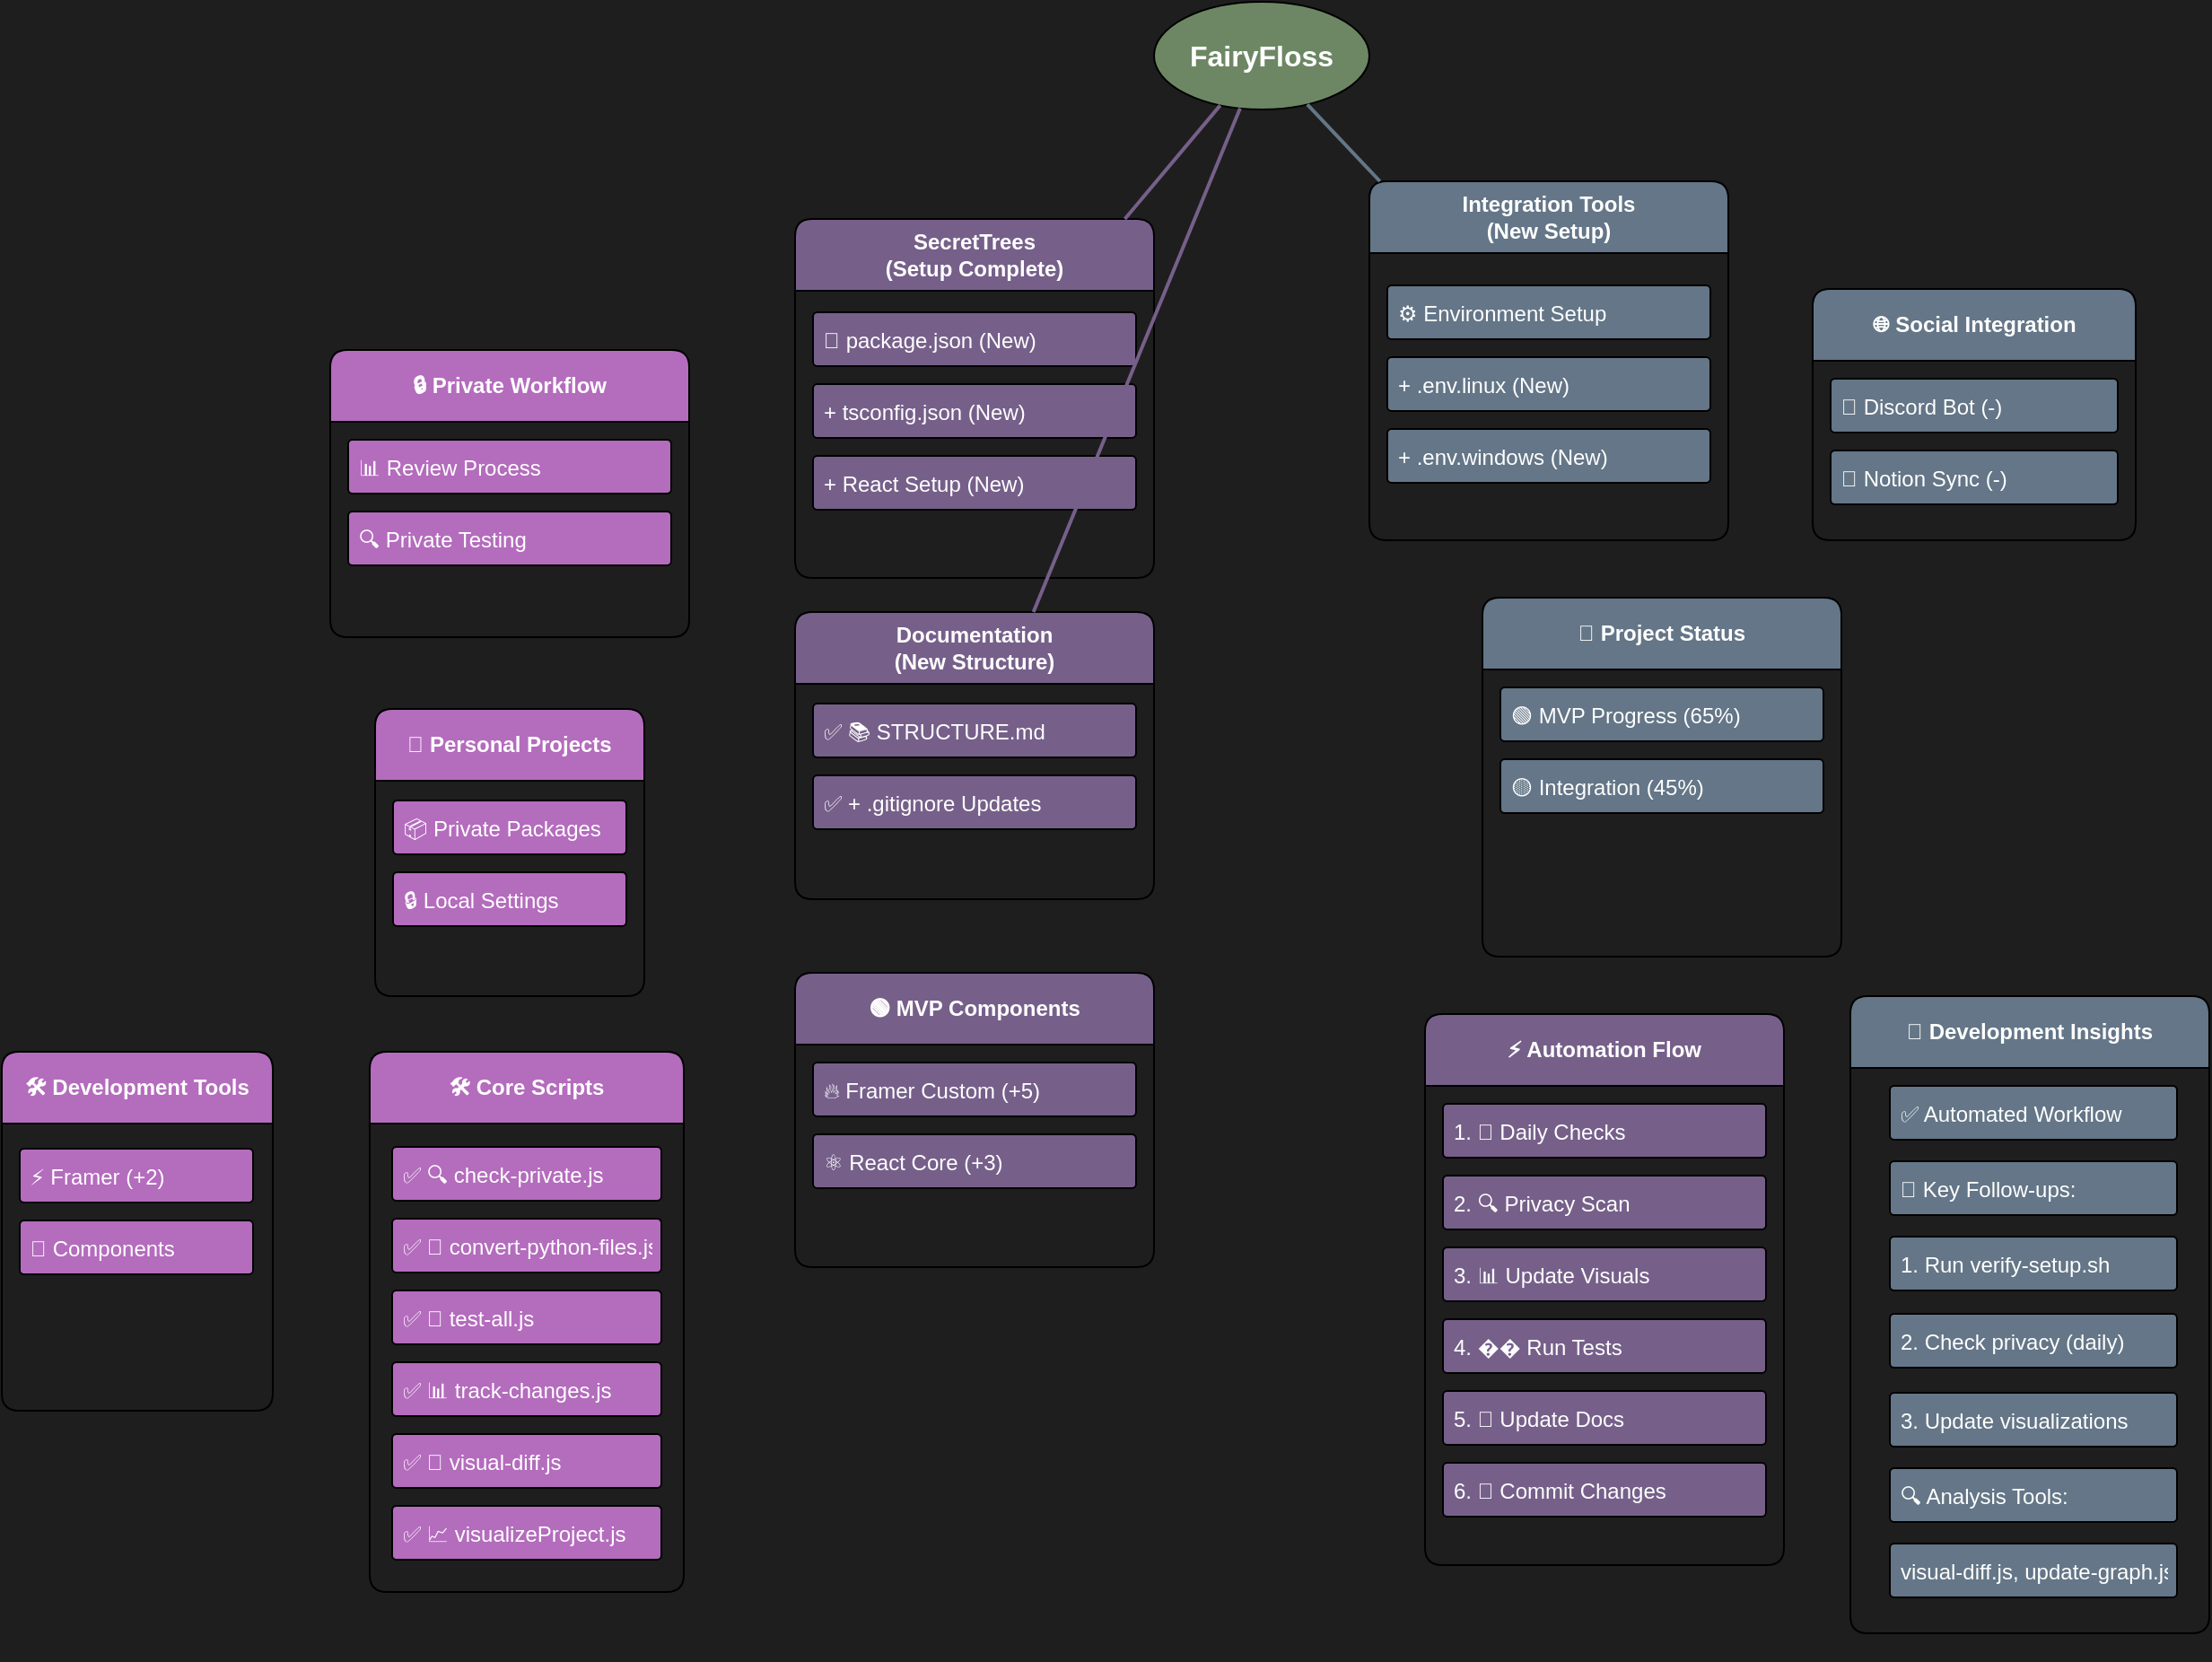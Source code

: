 <mxfile>
    <diagram id="prtHgNgQTEPvFCAcTncT" name="Page-1">
        <mxGraphModel dx="2157" dy="631" grid="0" gridSize="10" guides="1" tooltips="1" connect="1" arrows="1" fold="1" page="1" pageScale="1" pageWidth="1169" pageHeight="827" background="light-dark(#1E1E1E,#1A1A1A)" math="0" shadow="0">
            <root>
                <mxCell id="0"/>
                <mxCell id="1" parent="0"/>
                <mxCell id="2" value="FairyFloss" style="ellipse;whiteSpace=wrap;html=1;fillColor=#6d8764;strokeColor=default;fontSize=16;fontStyle=1;rounded=1;fontColor=#ffffff;shadow=0;" parent="1" vertex="1">
                    <mxGeometry x="320" y="180" width="120" height="60" as="geometry"/>
                </mxCell>
                <mxCell id="3" value="SecretTrees&#xa;(Setup Complete)" style="swimlane;whiteSpace=wrap;html=1;fillColor=#76608a;strokeColor=default;startSize=40;rounded=1;fontColor=#ffffff;arcSize=8;" parent="1" vertex="1">
                    <mxGeometry x="120" y="301" width="200" height="200" as="geometry"/>
                </mxCell>
                <mxCell id="5" value="📄 package.json (New)" style="text;strokeColor=default;fillColor=#76608a;align=left;verticalAlign=middle;spacingLeft=4;spacingRight=4;overflow=hidden;points=[[0,0.5],[1,0.5]];portConstraint=eastwest;rotatable=0;rounded=1;fontColor=#ffffff;arcSize=8;" parent="3" vertex="1">
                    <mxGeometry x="10" y="52" width="180" height="30" as="geometry"/>
                </mxCell>
                <mxCell id="6" value="+ tsconfig.json (New)" style="text;strokeColor=default;fillColor=#76608a;align=left;verticalAlign=middle;spacingLeft=4;spacingRight=4;overflow=hidden;points=[[0,0.5],[1,0.5]];portConstraint=eastwest;rotatable=0;rounded=1;fontColor=#ffffff;arcSize=8;" parent="3" vertex="1">
                    <mxGeometry x="10" y="92" width="180" height="30" as="geometry"/>
                </mxCell>
                <mxCell id="7" value="+ React Setup (New)" style="text;strokeColor=default;fillColor=#76608a;align=left;verticalAlign=middle;spacingLeft=4;spacingRight=4;overflow=hidden;points=[[0,0.5],[1,0.5]];portConstraint=eastwest;rotatable=0;rounded=1;fontColor=#ffffff;arcSize=8;" parent="3" vertex="1">
                    <mxGeometry x="10" y="132" width="180" height="30" as="geometry"/>
                </mxCell>
                <mxCell id="4" value="Integration Tools&#xa;(New Setup)" style="swimlane;whiteSpace=wrap;html=1;fillColor=#647687;strokeColor=default;startSize=40;rounded=1;fontColor=#ffffff;arcSize=8;" parent="1" vertex="1">
                    <mxGeometry x="440" y="280" width="200" height="200" as="geometry"/>
                </mxCell>
                <mxCell id="8" value="⚙️ Environment Setup" style="text;strokeColor=default;fillColor=#647687;align=left;verticalAlign=middle;spacingLeft=4;spacingRight=4;overflow=hidden;points=[[0,0.5],[1,0.5]];portConstraint=eastwest;rotatable=0;rounded=1;fontColor=#ffffff;arcSize=8;" parent="4" vertex="1">
                    <mxGeometry x="10" y="58" width="180" height="30" as="geometry"/>
                </mxCell>
                <mxCell id="9" value="+ .env.linux (New)" style="text;strokeColor=default;fillColor=#647687;align=left;verticalAlign=middle;spacingLeft=4;spacingRight=4;overflow=hidden;points=[[0,0.5],[1,0.5]];portConstraint=eastwest;rotatable=0;rounded=1;fontColor=#ffffff;arcSize=8;" parent="4" vertex="1">
                    <mxGeometry x="10" y="98" width="180" height="30" as="geometry"/>
                </mxCell>
                <mxCell id="10" value="+ .env.windows (New)" style="text;strokeColor=default;fillColor=#647687;align=left;verticalAlign=middle;spacingLeft=4;spacingRight=4;overflow=hidden;points=[[0,0.5],[1,0.5]];portConstraint=eastwest;rotatable=0;rounded=1;fontColor=#ffffff;arcSize=8;" parent="4" vertex="1">
                    <mxGeometry x="10" y="138" width="180" height="30" as="geometry"/>
                </mxCell>
                <mxCell id="13" value="Documentation&#xa;(New Structure)" style="swimlane;whiteSpace=wrap;html=1;fillColor=#76608a;strokeColor=default;startSize=40;rounded=1;fontColor=#ffffff;arcSize=8;" parent="1" vertex="1">
                    <mxGeometry x="120" y="520" width="200" height="160" as="geometry"/>
                </mxCell>
                <mxCell id="14" value="✅ 📚 STRUCTURE.md" style="text;strokeColor=default;fillColor=#76608a;align=left;verticalAlign=middle;spacingLeft=4;spacingRight=4;overflow=hidden;points=[[0,0.5],[1,0.5]];portConstraint=eastwest;rotatable=0;rounded=1;fontColor=#ffffff;arcSize=8;" parent="13" vertex="1">
                    <mxGeometry x="10" y="51" width="180" height="30" as="geometry"/>
                </mxCell>
                <mxCell id="15" value="✅ + .gitignore Updates" style="text;strokeColor=default;fillColor=#76608a;align=left;verticalAlign=middle;spacingLeft=4;spacingRight=4;overflow=hidden;points=[[0,0.5],[1,0.5]];portConstraint=eastwest;rotatable=0;rounded=1;fontColor=#ffffff;arcSize=8;" parent="13" vertex="1">
                    <mxGeometry x="10" y="91" width="180" height="30" as="geometry"/>
                </mxCell>
                <mxCell id="11" style="endArrow=none;html=1;strokeColor=#76608a;strokeWidth=2;rounded=1;arcSize=8;" parent="1" source="2" target="3" edge="1">
                    <mxGeometry relative="1" as="geometry"/>
                </mxCell>
                <mxCell id="12" style="endArrow=none;html=1;strokeColor=#647687;strokeWidth=2;rounded=1;arcSize=8;" parent="1" source="2" target="4" edge="1">
                    <mxGeometry relative="1" as="geometry"/>
                </mxCell>
                <mxCell id="16" style="endArrow=none;html=1;strokeColor=#76608a;strokeWidth=2;rounded=1;arcSize=8;" parent="1" source="2" target="13" edge="1">
                    <mxGeometry relative="1" as="geometry"/>
                </mxCell>
                <mxCell id="17" value="🌳 Personal Projects" style="swimlane;whiteSpace=wrap;html=1;fillColor=#b46cbd;strokeColor=default;startSize=40;rounded=1;fontColor=#ffffff;arcSize=8;" parent="1" vertex="1">
                    <mxGeometry x="-114" y="574" width="150" height="160" as="geometry"/>
                </mxCell>
                <mxCell id="18" value="📦 Private Packages" style="text;strokeColor=default;fillColor=#b46cbd;align=left;verticalAlign=middle;spacingLeft=4;spacingRight=4;overflow=hidden;points=[[0,0.5],[1,0.5]];portConstraint=eastwest;rotatable=0;rounded=1;fontColor=#ffffff;arcSize=8;" parent="17" vertex="1">
                    <mxGeometry x="10" y="51" width="130" height="30" as="geometry"/>
                </mxCell>
                <mxCell id="21" value="🔒 Local Settings" style="text;strokeColor=default;fillColor=#b46cbd;align=left;verticalAlign=middle;spacingLeft=4;spacingRight=4;overflow=hidden;points=[[0,0.5],[1,0.5]];portConstraint=eastwest;rotatable=0;rounded=1;fontColor=#ffffff;arcSize=8;" parent="17" vertex="1">
                    <mxGeometry x="10" y="91" width="130" height="30" as="geometry"/>
                </mxCell>
                <mxCell id="19" value="🔄 Project Status" style="swimlane;whiteSpace=wrap;html=1;fillColor=#647687;strokeColor=default;startSize=40;rounded=1;fontColor=#ffffff;arcSize=8;" parent="1" vertex="1">
                    <mxGeometry x="503" y="512" width="200" height="200" as="geometry"/>
                </mxCell>
                <mxCell id="20" value="🟢 MVP Progress (65%)" style="text;strokeColor=default;fillColor=#647687;align=left;verticalAlign=middle;spacingLeft=4;spacingRight=4;overflow=hidden;points=[[0,0.5],[1,0.5]];portConstraint=eastwest;rotatable=0;rounded=1;fontColor=#ffffff;arcSize=8;" parent="19" vertex="1">
                    <mxGeometry x="10" y="50" width="180" height="30" as="geometry"/>
                </mxCell>
                <mxCell id="22" value="🟡 Integration (45%)" style="text;strokeColor=default;fillColor=#647687;align=left;verticalAlign=middle;spacingLeft=4;spacingRight=4;overflow=hidden;points=[[0,0.5],[1,0.5]];portConstraint=eastwest;rotatable=0;rounded=1;fontColor=#ffffff;arcSize=8;" parent="19" vertex="1">
                    <mxGeometry x="10" y="90" width="180" height="30" as="geometry"/>
                </mxCell>
                <mxCell id="23" value="🟢 MVP Components" style="swimlane;whiteSpace=wrap;html=1;fillColor=#76608a;strokeColor=default;startSize=40;rounded=1;fontColor=#ffffff;arcSize=8;" parent="1" vertex="1">
                    <mxGeometry x="120" y="721" width="200" height="164" as="geometry"/>
                </mxCell>
                <mxCell id="24" value="🔥 Framer Custom (+5)" style="text;strokeColor=default;fillColor=#76608a;align=left;verticalAlign=middle;spacingLeft=4;spacingRight=4;overflow=hidden;points=[[0,0.5],[1,0.5]];portConstraint=eastwest;rotatable=0;rounded=1;fontColor=#ffffff;arcSize=8;" parent="23" vertex="1">
                    <mxGeometry x="10" y="50" width="180" height="30" as="geometry"/>
                </mxCell>
                <mxCell id="25" value="⚛️ React Core (+3)" style="text;strokeColor=default;fillColor=#76608a;align=left;verticalAlign=middle;spacingLeft=4;spacingRight=4;overflow=hidden;points=[[0,0.5],[1,0.5]];portConstraint=eastwest;rotatable=0;rounded=1;fontColor=#ffffff;arcSize=8;" parent="23" vertex="1">
                    <mxGeometry x="10" y="90" width="180" height="30" as="geometry"/>
                </mxCell>
                <mxCell id="29" value="🛠️ Development Tools" style="swimlane;whiteSpace=wrap;html=1;fillColor=#b46cbd;strokeColor=default;startSize=40;rounded=1;fontColor=#ffffff;arcSize=8;" parent="1" vertex="1">
                    <mxGeometry x="-322" y="765" width="151" height="200" as="geometry"/>
                </mxCell>
                <mxCell id="30" value="⚡ Framer (+2)" style="text;strokeColor=default;fillColor=#b46cbd;align=left;verticalAlign=middle;spacingLeft=4;spacingRight=4;overflow=hidden;points=[[0,0.5],[1,0.5]];portConstraint=eastwest;rotatable=0;rounded=1;fontColor=#ffffff;arcSize=8;" parent="29" vertex="1">
                    <mxGeometry x="10" y="54" width="130" height="30" as="geometry"/>
                </mxCell>
                <mxCell id="31" value="🎨 Components" style="text;strokeColor=default;fillColor=#b46cbd;align=left;verticalAlign=middle;spacingLeft=4;spacingRight=4;overflow=hidden;points=[[0,0.5],[1,0.5]];portConstraint=eastwest;rotatable=0;rounded=1;fontColor=#ffffff;arcSize=8;" parent="29" vertex="1">
                    <mxGeometry x="10" y="94" width="130" height="30" as="geometry"/>
                </mxCell>
                <mxCell id="26" value="🌐 Social Integration" style="swimlane;whiteSpace=wrap;html=1;fillColor=#647687;strokeColor=default;startSize=40;rounded=1;fontColor=#ffffff;arcSize=8;" parent="1" vertex="1">
                    <mxGeometry x="687" y="340" width="180" height="140" as="geometry"/>
                </mxCell>
                <mxCell id="27" value="🤖 Discord Bot (-)" style="text;strokeColor=default;fillColor=#647687;align=left;verticalAlign=middle;spacingLeft=4;spacingRight=4;overflow=hidden;points=[[0,0.5],[1,0.5]];portConstraint=eastwest;rotatable=0;rounded=1;fontColor=#ffffff;arcSize=8;" parent="26" vertex="1">
                    <mxGeometry x="10" y="50" width="160" height="30" as="geometry"/>
                </mxCell>
                <mxCell id="28" value="📝 Notion Sync (-)" style="text;strokeColor=default;fillColor=#647687;align=left;verticalAlign=middle;spacingLeft=4;spacingRight=4;overflow=hidden;points=[[0,0.5],[1,0.5]];portConstraint=eastwest;rotatable=0;rounded=1;fontColor=#ffffff;arcSize=8;" parent="26" vertex="1">
                    <mxGeometry x="10" y="90" width="160" height="30" as="geometry"/>
                </mxCell>
                <mxCell id="32" value="🔒 Private Workflow" style="swimlane;whiteSpace=wrap;html=1;fillColor=#b46cbd;strokeColor=default;startSize=40;rounded=1;fontColor=#ffffff;arcSize=8;" parent="1" vertex="1">
                    <mxGeometry x="-139" y="374" width="200" height="160" as="geometry"/>
                </mxCell>
                <mxCell id="33" value="📊 Review Process" style="text;strokeColor=default;fillColor=#b46cbd;align=left;verticalAlign=middle;spacingLeft=4;spacingRight=4;overflow=hidden;points=[[0,0.5],[1,0.5]];portConstraint=eastwest;rotatable=0;rounded=1;fontColor=#ffffff;arcSize=8;" parent="32" vertex="1">
                    <mxGeometry x="10" y="50" width="180" height="30" as="geometry"/>
                </mxCell>
                <mxCell id="34" value="🔍 Private Testing" style="text;strokeColor=default;fillColor=#b46cbd;align=left;verticalAlign=middle;spacingLeft=4;spacingRight=4;overflow=hidden;points=[[0,0.5],[1,0.5]];portConstraint=eastwest;rotatable=0;rounded=1;fontColor=#ffffff;arcSize=8;" parent="32" vertex="1">
                    <mxGeometry x="10" y="90" width="180" height="30" as="geometry"/>
                </mxCell>
                <mxCell id="coreScripts" value="🛠️ Core Scripts" style="swimlane;whiteSpace=wrap;html=1;fillColor=#b46cbd;strokeColor=default;startSize=40;rounded=1;fontColor=#ffffff;arcSize=8;" vertex="1" parent="1">
                    <mxGeometry x="-117" y="765" width="175" height="301" as="geometry"/>
                </mxCell>
                <mxCell id="script1" value="✅ 🔍 check-private.js" style="text;strokeColor=default;fillColor=#b46cbd;align=left;verticalAlign=middle;spacingLeft=4;spacingRight=4;overflow=hidden;points=[[0,0.5],[1,0.5]];portConstraint=eastwest;rotatable=0;rounded=1;fontColor=#ffffff;arcSize=8;" vertex="1" parent="coreScripts">
                    <mxGeometry x="12.5" y="53" width="150" height="30" as="geometry"/>
                </mxCell>
                <mxCell id="script2" value="✅ 🔄 convert-python-files.js" style="text;strokeColor=default;fillColor=#b46cbd;align=left;verticalAlign=middle;spacingLeft=4;spacingRight=4;overflow=hidden;points=[[0,0.5],[1,0.5]];portConstraint=eastwest;rotatable=0;rounded=1;fontColor=#ffffff;arcSize=8;" vertex="1" parent="coreScripts">
                    <mxGeometry x="12.5" y="93" width="150" height="30" as="geometry"/>
                </mxCell>
                <mxCell id="script3" value="✅ 🧪 test-all.js" style="text;strokeColor=default;fillColor=#b46cbd;align=left;verticalAlign=middle;spacingLeft=4;spacingRight=4;overflow=hidden;points=[[0,0.5],[1,0.5]];portConstraint=eastwest;rotatable=0;rounded=1;fontColor=#ffffff;arcSize=8;" vertex="1" parent="coreScripts">
                    <mxGeometry x="12.5" y="133" width="150" height="30" as="geometry"/>
                </mxCell>
                <mxCell id="script4" value="✅ 📊 track-changes.js" style="text;strokeColor=default;fillColor=#b46cbd;align=left;verticalAlign=middle;spacingLeft=4;spacingRight=4;overflow=hidden;points=[[0,0.5],[1,0.5]];portConstraint=eastwest;rotatable=0;rounded=1;fontColor=#ffffff;arcSize=8;" vertex="1" parent="coreScripts">
                    <mxGeometry x="12.5" y="173" width="150" height="30" as="geometry"/>
                </mxCell>
                <mxCell id="script5" value="✅ 🎨 visual-diff.js" style="text;strokeColor=default;fillColor=#b46cbd;align=left;verticalAlign=middle;spacingLeft=4;spacingRight=4;overflow=hidden;points=[[0,0.5],[1,0.5]];portConstraint=eastwest;rotatable=0;rounded=1;fontColor=#ffffff;arcSize=8;" vertex="1" parent="coreScripts">
                    <mxGeometry x="12.5" y="213" width="150" height="30" as="geometry"/>
                </mxCell>
                <mxCell id="script6" value="✅ 📈 visualizeProject.js" style="text;strokeColor=default;fillColor=#b46cbd;align=left;verticalAlign=middle;spacingLeft=4;spacingRight=4;overflow=hidden;points=[[0,0.5],[1,0.5]];portConstraint=eastwest;rotatable=0;rounded=1;fontColor=#ffffff;arcSize=8;" vertex="1" parent="coreScripts">
                    <mxGeometry x="12.5" y="253" width="150" height="30" as="geometry"/>
                </mxCell>
                <mxCell id="devInsights" value="🎯 Development Insights" style="swimlane;whiteSpace=wrap;html=1;fillColor=#647687;strokeColor=default;startSize=40;rounded=1;fontColor=#ffffff;arcSize=8;" vertex="1" parent="1">
                    <mxGeometry x="708" y="734" width="200" height="355" as="geometry"/>
                </mxCell>
                <mxCell id="35" value="" style="group;" vertex="1" connectable="0" parent="devInsights">
                    <mxGeometry x="22" y="50" width="160" height="320" as="geometry"/>
                </mxCell>
                <mxCell id="insight1" value="✅ Automated Workflow" style="text;strokeColor=default;fillColor=#647687;align=left;verticalAlign=middle;spacingLeft=4;spacingRight=4;overflow=hidden;points=[[0,0.5],[1,0.5]];portConstraint=eastwest;rotatable=0;rounded=1;fontColor=#ffffff;arcSize=8;" vertex="1" parent="35">
                    <mxGeometry width="160" height="30" as="geometry"/>
                </mxCell>
                <mxCell id="insight2" value="📝 Key Follow-ups:" style="text;strokeColor=default;fillColor=#647687;align=left;verticalAlign=middle;spacingLeft=4;spacingRight=4;overflow=hidden;points=[[0,0.5],[1,0.5]];portConstraint=eastwest;rotatable=0;rounded=1;fontColor=#ffffff;arcSize=8;" vertex="1" parent="35">
                    <mxGeometry y="42" width="160" height="30" as="geometry"/>
                </mxCell>
                <mxCell id="insight3" value="1. Run verify-setup.sh" style="text;strokeColor=default;fillColor=#647687;align=left;verticalAlign=middle;spacingLeft=4;spacingRight=4;overflow=hidden;points=[[0,0.5],[1,0.5]];portConstraint=eastwest;rotatable=0;rounded=1;fontColor=#ffffff;arcSize=8;" vertex="1" parent="35">
                    <mxGeometry y="84" width="160" height="30" as="geometry"/>
                </mxCell>
                <mxCell id="insight4" value="2. Check privacy (daily)" style="text;strokeColor=default;fillColor=#647687;align=left;verticalAlign=middle;spacingLeft=4;spacingRight=4;overflow=hidden;points=[[0,0.5],[1,0.5]];portConstraint=eastwest;rotatable=0;rounded=1;fontColor=#ffffff;arcSize=8;" vertex="1" parent="35">
                    <mxGeometry y="127" width="160" height="30" as="geometry"/>
                </mxCell>
                <mxCell id="insight5" value="3. Update visualizations" style="text;strokeColor=default;fillColor=#647687;align=left;verticalAlign=middle;spacingLeft=4;spacingRight=4;overflow=hidden;points=[[0,0.5],[1,0.5]];portConstraint=eastwest;rotatable=0;rounded=1;fontColor=#ffffff;arcSize=8;" vertex="1" parent="35">
                    <mxGeometry y="171" width="160" height="30" as="geometry"/>
                </mxCell>
                <mxCell id="insight6" value="🔍 Analysis Tools:" style="text;strokeColor=default;fillColor=#647687;align=left;verticalAlign=middle;spacingLeft=4;spacingRight=4;overflow=hidden;points=[[0,0.5],[1,0.5]];portConstraint=eastwest;rotatable=0;rounded=1;fontColor=#ffffff;arcSize=8;" vertex="1" parent="35">
                    <mxGeometry y="213" width="160" height="30" as="geometry"/>
                </mxCell>
                <mxCell id="insight7" value="visual-diff.js, update-graph.js" style="text;strokeColor=default;fillColor=#647687;align=left;verticalAlign=middle;spacingLeft=4;spacingRight=4;overflow=hidden;points=[[0,0.5],[1,0.5]];portConstraint=eastwest;rotatable=0;rounded=1;fontColor=#ffffff;arcSize=8;" vertex="1" parent="35">
                    <mxGeometry y="255" width="160" height="30" as="geometry"/>
                </mxCell>
                <mxCell id="automationFlow" value="⚡ Automation Flow" style="swimlane;whiteSpace=wrap;html=1;fillColor=#76608a;strokeColor=default;startSize=40;rounded=1;fontColor=#ffffff;arcSize=8;" vertex="1" parent="1">
                    <mxGeometry x="471" y="744" width="200" height="307" as="geometry"/>
                </mxCell>
                <mxCell id="flow1" value="1. 🔄 Daily Checks" style="text;strokeColor=default;fillColor=#76608a;align=left;verticalAlign=middle;spacingLeft=4;spacingRight=4;overflow=hidden;points=[[0,0.5],[1,0.5]];portConstraint=eastwest;rotatable=0;rounded=1;fontColor=#ffffff;arcSize=8;" vertex="1" parent="automationFlow">
                    <mxGeometry x="10" y="50" width="180" height="30" as="geometry"/>
                </mxCell>
                <mxCell id="flow2" value="2. 🔍 Privacy Scan" style="text;strokeColor=default;fillColor=#76608a;align=left;verticalAlign=middle;spacingLeft=4;spacingRight=4;overflow=hidden;points=[[0,0.5],[1,0.5]];portConstraint=eastwest;rotatable=0;rounded=1;fontColor=#ffffff;arcSize=8;" vertex="1" parent="automationFlow">
                    <mxGeometry x="10" y="90" width="180" height="30" as="geometry"/>
                </mxCell>
                <mxCell id="flow3" value="3. 📊 Update Visuals" style="text;strokeColor=default;fillColor=#76608a;align=left;verticalAlign=middle;spacingLeft=4;spacingRight=4;overflow=hidden;points=[[0,0.5],[1,0.5]];portConstraint=eastwest;rotatable=0;rounded=1;fontColor=#ffffff;arcSize=8;" vertex="1" parent="automationFlow">
                    <mxGeometry x="10" y="130" width="180" height="30" as="geometry"/>
                </mxCell>
                <mxCell id="flow4" value="4. �� Run Tests" style="text;strokeColor=default;fillColor=#76608a;align=left;verticalAlign=middle;spacingLeft=4;spacingRight=4;overflow=hidden;points=[[0,0.5],[1,0.5]];portConstraint=eastwest;rotatable=0;rounded=1;fontColor=#ffffff;arcSize=8;" vertex="1" parent="automationFlow">
                    <mxGeometry x="10" y="170" width="180" height="30" as="geometry"/>
                </mxCell>
                <mxCell id="flow5" value="5. 📝 Update Docs" style="text;strokeColor=default;fillColor=#76608a;align=left;verticalAlign=middle;spacingLeft=4;spacingRight=4;overflow=hidden;points=[[0,0.5],[1,0.5]];portConstraint=eastwest;rotatable=0;rounded=1;fontColor=#ffffff;arcSize=8;" vertex="1" parent="automationFlow">
                    <mxGeometry x="10" y="210" width="180" height="30" as="geometry"/>
                </mxCell>
                <mxCell id="flow6" value="6. 🔄 Commit Changes" style="text;strokeColor=default;fillColor=#76608a;align=left;verticalAlign=middle;spacingLeft=4;spacingRight=4;overflow=hidden;points=[[0,0.5],[1,0.5]];portConstraint=eastwest;rotatable=0;rounded=1;fontColor=#ffffff;arcSize=8;" vertex="1" parent="automationFlow">
                    <mxGeometry x="10" y="250" width="180" height="30" as="geometry"/>
                </mxCell>
            </root>
        </mxGraphModel>
    </diagram>
</mxfile>